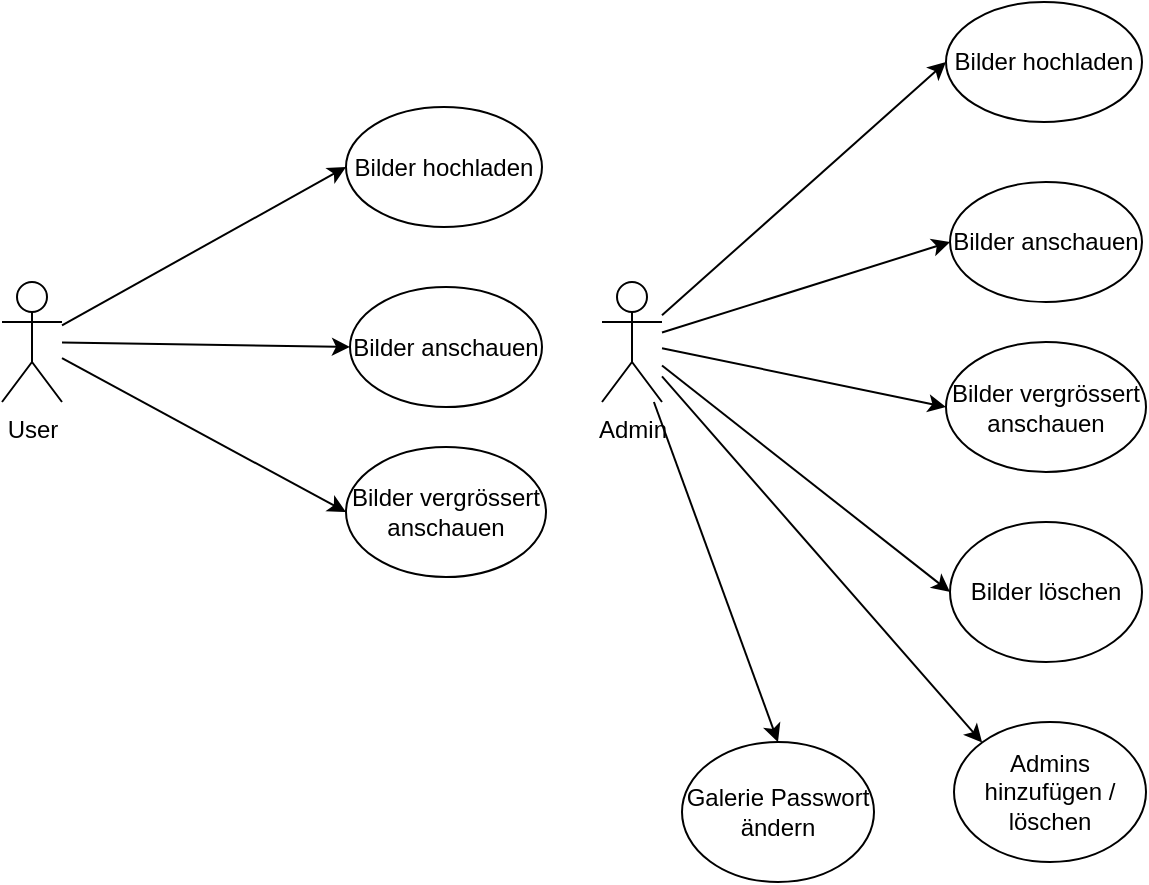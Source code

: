<mxfile>
    <diagram id="q6220vlSL0iCL7LhmkL_" name="Page-1">
        <mxGraphModel dx="1062" dy="1004" grid="1" gridSize="10" guides="1" tooltips="1" connect="1" arrows="1" fold="1" page="1" pageScale="1" pageWidth="827" pageHeight="1169" math="0" shadow="0">
            <root>
                <mxCell id="0"/>
                <mxCell id="1" parent="0"/>
                <mxCell id="30" style="edgeStyle=none;html=1;entryX=0;entryY=0.5;entryDx=0;entryDy=0;" edge="1" parent="1" source="5bHgfUOPWzmS3gEZMg3P-1" target="5bHgfUOPWzmS3gEZMg3P-3">
                    <mxGeometry relative="1" as="geometry"/>
                </mxCell>
                <mxCell id="31" style="edgeStyle=none;html=1;entryX=0;entryY=0.5;entryDx=0;entryDy=0;" edge="1" parent="1" source="5bHgfUOPWzmS3gEZMg3P-1" target="5bHgfUOPWzmS3gEZMg3P-4">
                    <mxGeometry relative="1" as="geometry"/>
                </mxCell>
                <mxCell id="32" style="edgeStyle=none;html=1;entryX=0;entryY=0.5;entryDx=0;entryDy=0;" edge="1" parent="1" source="5bHgfUOPWzmS3gEZMg3P-1" target="5bHgfUOPWzmS3gEZMg3P-13">
                    <mxGeometry relative="1" as="geometry"/>
                </mxCell>
                <mxCell id="5bHgfUOPWzmS3gEZMg3P-1" value="User" style="shape=umlActor;verticalLabelPosition=bottom;verticalAlign=top;html=1;outlineConnect=0;" parent="1" vertex="1">
                    <mxGeometry x="150" y="240" width="30" height="60" as="geometry"/>
                </mxCell>
                <mxCell id="5bHgfUOPWzmS3gEZMg3P-3" value="Bilder hochladen" style="ellipse;whiteSpace=wrap;html=1;" parent="1" vertex="1">
                    <mxGeometry x="322" y="152.5" width="98" height="60" as="geometry"/>
                </mxCell>
                <mxCell id="5bHgfUOPWzmS3gEZMg3P-4" value="Bilder anschauen" style="ellipse;whiteSpace=wrap;html=1;" parent="1" vertex="1">
                    <mxGeometry x="324" y="242.5" width="96" height="60" as="geometry"/>
                </mxCell>
                <mxCell id="5bHgfUOPWzmS3gEZMg3P-13" value="Bilder vergrössert anschauen" style="ellipse;whiteSpace=wrap;html=1;" parent="1" vertex="1">
                    <mxGeometry x="322" y="322.5" width="100" height="65" as="geometry"/>
                </mxCell>
                <mxCell id="25" style="edgeStyle=none;html=1;entryX=0;entryY=0;entryDx=0;entryDy=0;" edge="1" parent="1" source="15" target="21">
                    <mxGeometry relative="1" as="geometry"/>
                </mxCell>
                <mxCell id="26" style="edgeStyle=none;html=1;entryX=0;entryY=0.5;entryDx=0;entryDy=0;" edge="1" parent="1" source="15" target="20">
                    <mxGeometry relative="1" as="geometry"/>
                </mxCell>
                <mxCell id="27" style="edgeStyle=none;html=1;entryX=0;entryY=0.5;entryDx=0;entryDy=0;" edge="1" parent="1" source="15" target="19">
                    <mxGeometry relative="1" as="geometry"/>
                </mxCell>
                <mxCell id="28" style="edgeStyle=none;html=1;entryX=0;entryY=0.5;entryDx=0;entryDy=0;" edge="1" parent="1" source="15" target="17">
                    <mxGeometry relative="1" as="geometry"/>
                </mxCell>
                <mxCell id="29" style="edgeStyle=none;html=1;entryX=0;entryY=0.5;entryDx=0;entryDy=0;" edge="1" parent="1" source="15" target="16">
                    <mxGeometry relative="1" as="geometry"/>
                </mxCell>
                <mxCell id="15" value="Admin" style="shape=umlActor;verticalLabelPosition=bottom;verticalAlign=top;html=1;outlineConnect=0;" vertex="1" parent="1">
                    <mxGeometry x="450" y="240" width="30" height="60" as="geometry"/>
                </mxCell>
                <mxCell id="16" value="Bilder hochladen" style="ellipse;whiteSpace=wrap;html=1;" vertex="1" parent="1">
                    <mxGeometry x="622" y="100" width="98" height="60" as="geometry"/>
                </mxCell>
                <mxCell id="17" value="Bilder anschauen" style="ellipse;whiteSpace=wrap;html=1;" vertex="1" parent="1">
                    <mxGeometry x="624" y="190" width="96" height="60" as="geometry"/>
                </mxCell>
                <mxCell id="19" value="Bilder vergrössert anschauen" style="ellipse;whiteSpace=wrap;html=1;" vertex="1" parent="1">
                    <mxGeometry x="622" y="270" width="100" height="65" as="geometry"/>
                </mxCell>
                <mxCell id="20" value="Bilder löschen" style="ellipse;whiteSpace=wrap;html=1;" vertex="1" parent="1">
                    <mxGeometry x="624" y="360" width="96" height="70" as="geometry"/>
                </mxCell>
                <mxCell id="21" value="Admins hinzufügen / löschen" style="ellipse;whiteSpace=wrap;html=1;" vertex="1" parent="1">
                    <mxGeometry x="626" y="460" width="96" height="70" as="geometry"/>
                </mxCell>
                <mxCell id="22" value="Galerie Passwort ändern" style="ellipse;whiteSpace=wrap;html=1;" vertex="1" parent="1">
                    <mxGeometry x="490" y="470" width="96" height="70" as="geometry"/>
                </mxCell>
                <mxCell id="24" value="" style="endArrow=classic;html=1;entryX=0.5;entryY=0;entryDx=0;entryDy=0;" edge="1" parent="1" source="15" target="22">
                    <mxGeometry width="50" height="50" relative="1" as="geometry">
                        <mxPoint x="510" y="430" as="sourcePoint"/>
                        <mxPoint x="560" y="380" as="targetPoint"/>
                    </mxGeometry>
                </mxCell>
            </root>
        </mxGraphModel>
    </diagram>
</mxfile>